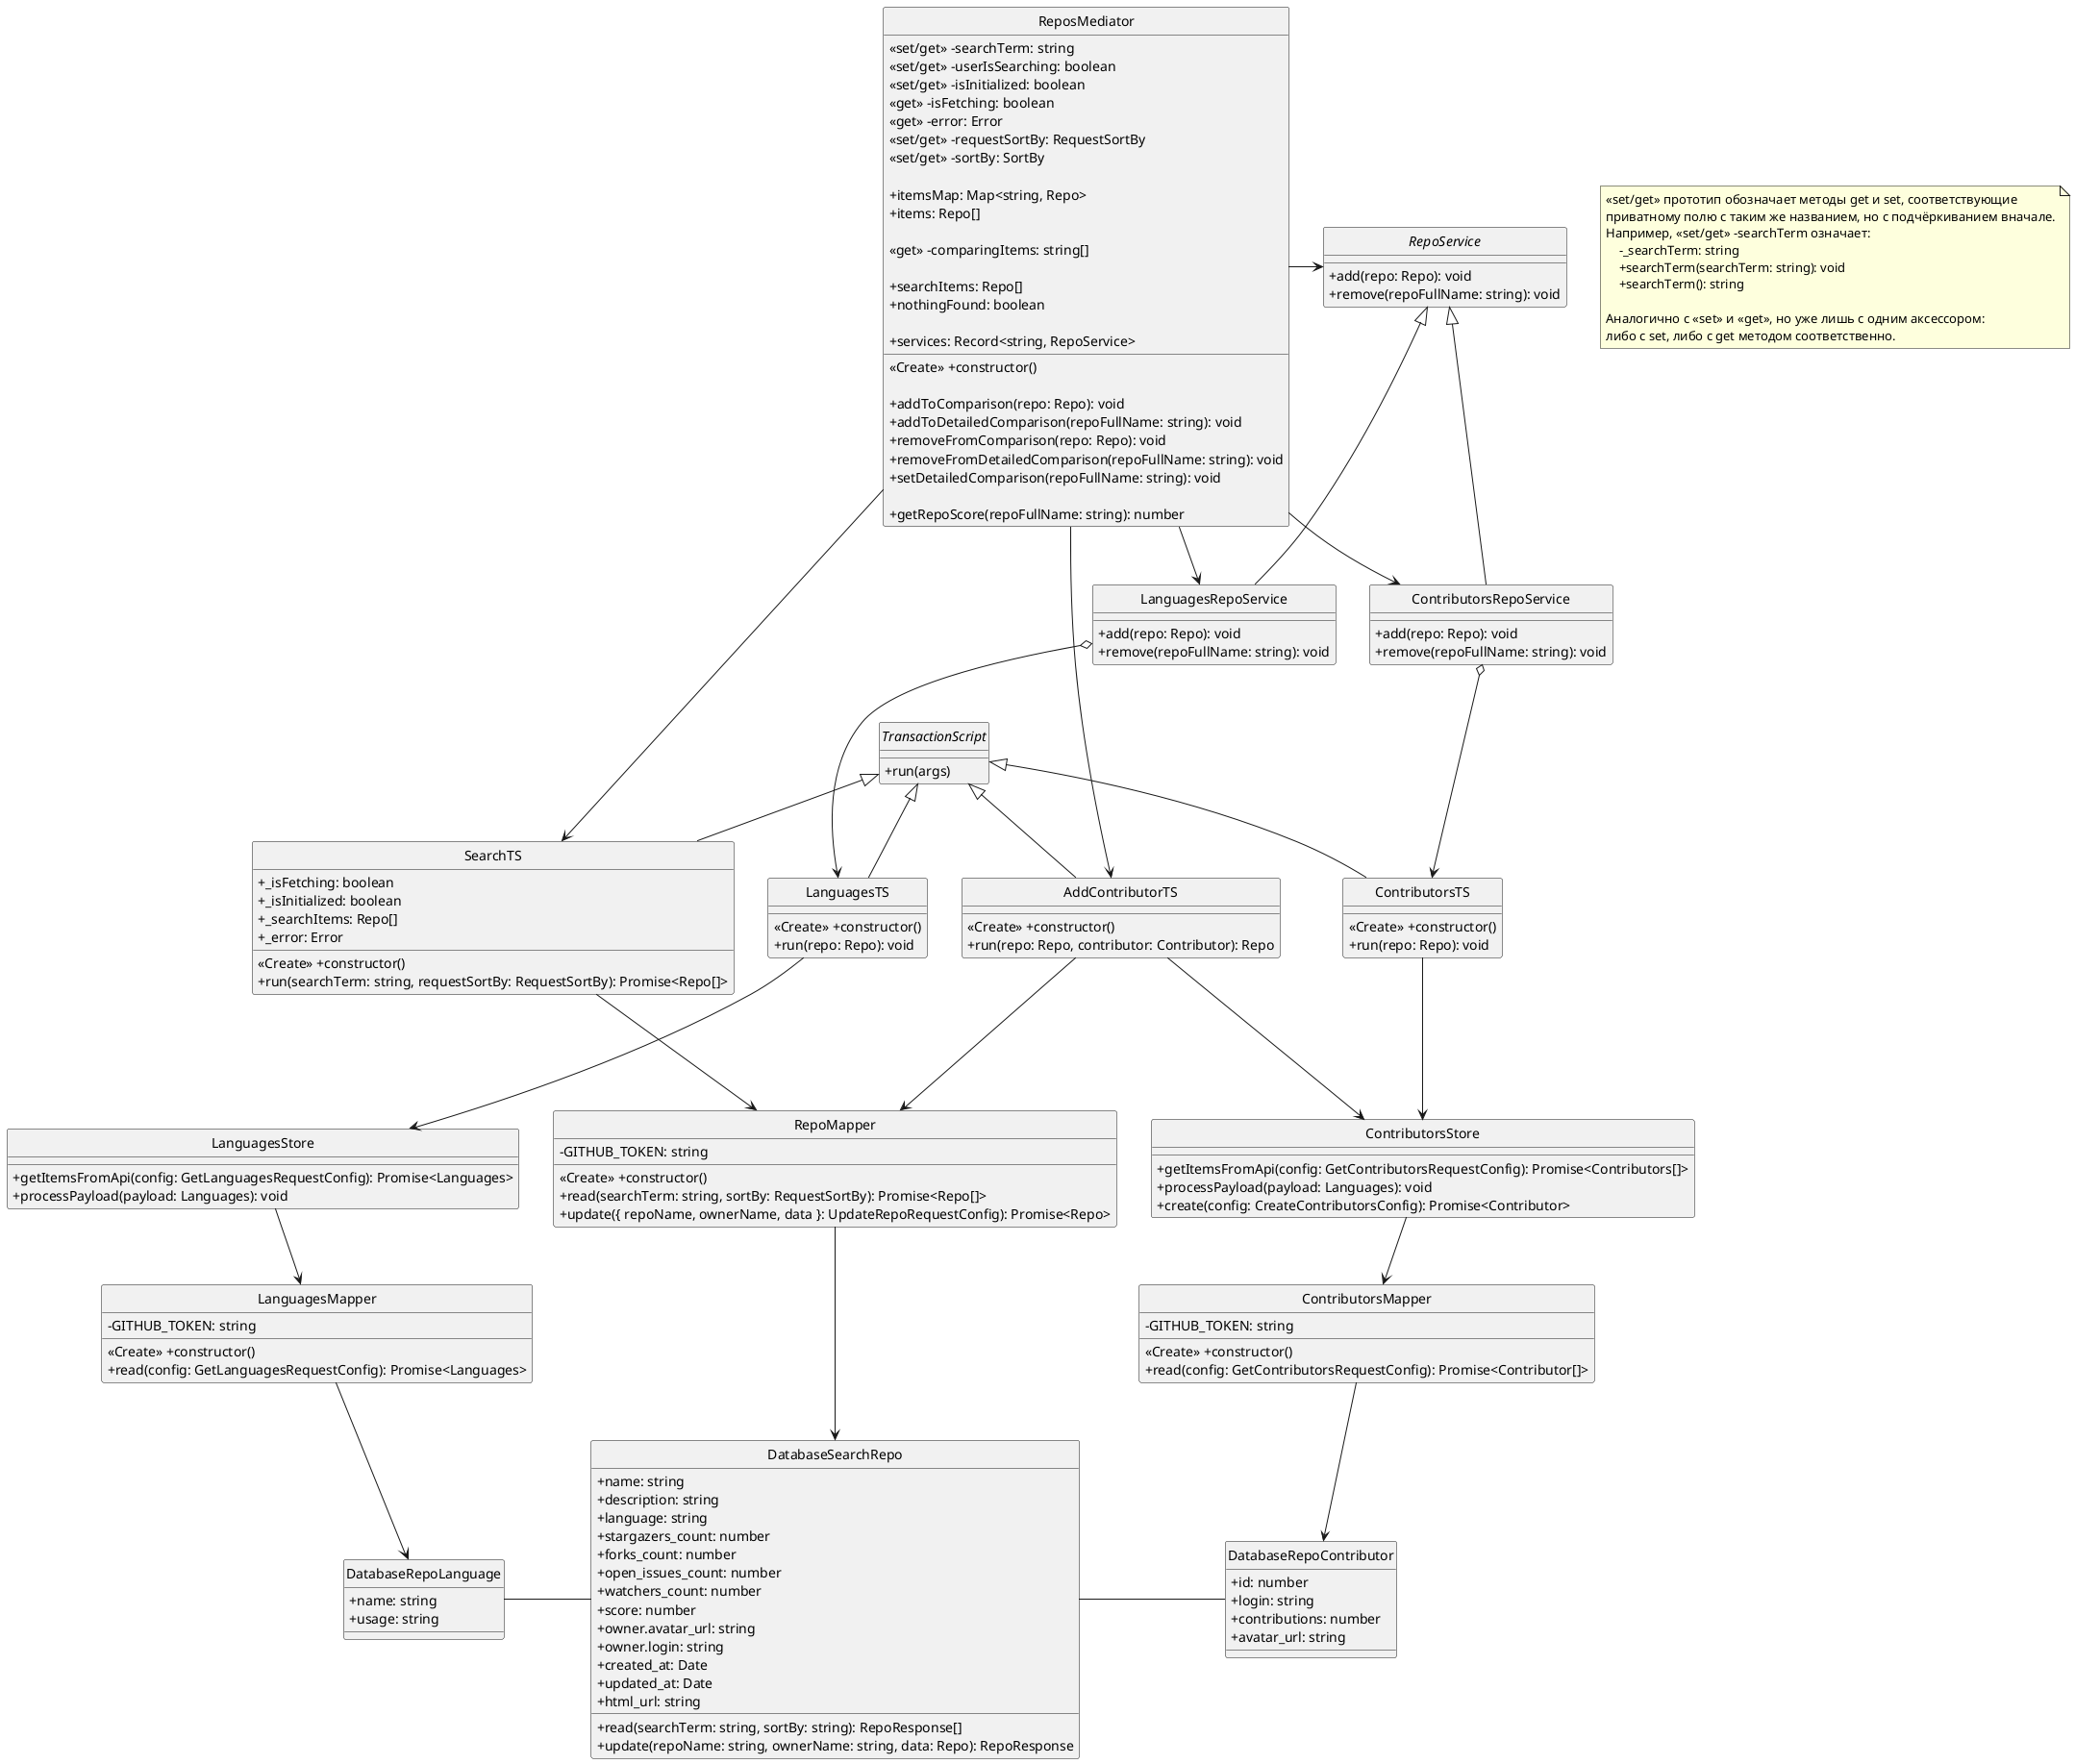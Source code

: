 @startuml
    ' Don't show icons near class names.
    hide circle
    ' Show attribute visibility as text (+, ~, #, -), not as icons.
    skinparam classAttributeIconSize 0

    class ReposMediator {
        <<set/get>> -searchTerm: string
        <<set/get>> -userIsSearching: boolean
        <<set/get>> -isInitialized: boolean
        <<get>> -isFetching: boolean
        <<get>> -error: Error
        <<set/get>> -requestSortBy: RequestSortBy
        <<set/get>> -sortBy: SortBy

        +itemsMap: Map<string, Repo>
        +items: Repo[]

        <<get>> -comparingItems: string[]

        ' searchTS
        +searchItems: Repo[]
        +nothingFound: boolean

        +services: Record<string, RepoService>
        <<Create>> +constructor()

        +addToComparison(repo: Repo): void
        +addToDetailedComparison(repoFullName: string): void
        +removeFromComparison(repo: Repo): void
        +removeFromDetailedComparison(repoFullName: string): void
        +setDetailedComparison(repoFullName: string): void

        +getRepoScore(repoFullName: string): number
    }
    note as N1
        <<set/get>> прототип обозначает методы get и set, соответствующие
        приватному полю с таким же названием, но с подчёркиванием вначале.
        Например, <<set/get>> -searchTerm означает:
            -_searchTerm: string
            +searchTerm(searchTerm: string): void
            +searchTerm(): string

        Аналогично с <<set>> и <<get>>, но уже лишь с одним аксессором:
        либо с set, либо с get методом соответственно.
    end note

    ' ReposMediator --> RepoMapper


    interface TransactionScript {
        +run(args)
    }

    interface RepoService {
        +add(repo: Repo): void
        +remove(repoFullName: string): void
    }
    ReposMediator -> RepoService

    ' class SetSearchParamTS {
    '     +defaultSearchParam: string

    '     +<<Create>> constructor(defaultSearchParam)
    '     +run(searchParam)
    ' }
    ' TransactionScript <|-- SetSearchParamTS

    ' class SetSearchResultsParamTS {
    '     +defaultSearchResultsParam: string

    '     +<<Create>> constructor(defaultSearchResultsParam)
    '     +run(searchResultsParam)
    ' }
    ' TransactionScript <|-- SetSearchResultsParamTS

    class LanguagesRepoService {
        +add(repo: Repo): void
        +remove(repoFullName: string): void
    }

    RepoService <|-- LanguagesRepoService
    ReposMediator --> LanguagesRepoService

    class SearchTS {
        +_isFetching: boolean
        +_isInitialized: boolean
        +_searchItems: Repo[]
        +_error: Error

        <<Create>> +constructor()
        +run(searchTerm: string, requestSortBy: RequestSortBy): Promise<Repo[]>
    }
    ReposMediator ----> SearchTS
    TransactionScript <|-- SearchTS

    class LanguagesTS {
        <<Create>> +constructor()
        +run(repo: Repo): void
    }
    TransactionScript <|-- LanguagesTS
    LanguagesRepoService o---> LanguagesTS

    class ContributorsRepoService {
        +add(repo: Repo): void
        +remove(repoFullName: string): void
    }
    ReposMediator --> ContributorsRepoService
    RepoService <|-- ContributorsRepoService

    class ContributorsTS {
        <<Create>> +constructor()
        +run(repo: Repo): void
    }
    TransactionScript <|-- ContributorsTS
    class AddContributorTS {
        <<Create>> +constructor()
        +run(repo: Repo, contributor: Contributor): Repo
    }
    ReposMediator ----> AddContributorTS
    TransactionScript <|-- AddContributorTS
    ContributorsRepoService o---> ContributorsTS

    class LanguagesStore {
        +getItemsFromApi(config: GetLanguagesRequestConfig): Promise<Languages>
        +processPayload(payload: Languages): void
    }
    ' Store <|-- StoreWithFetch
    ' StoreWithFetch <|- LanguagesStore
    ' StoreWithFetch <|- ContributorsStore

    LanguagesTS ---> LanguagesStore


    class ContributorsStore {
        +getItemsFromApi(config: GetContributorsRequestConfig): Promise<Contributors[]>
        +processPayload(payload: Languages): void
        +create(config: CreateContributorsConfig): Promise<Contributor>
    }

    ContributorsTS ---> ContributorsStore
    AddContributorTS ---> ContributorsStore
    AddContributorTS ---> RepoMapper

    LanguagesStore --> LanguagesMapper
    class LanguagesMapper {
        -GITHUB_TOKEN: string

        <<Create>> +constructor()
        +read(config: GetLanguagesRequestConfig): Promise<Languages>
    }

    SearchTS ---> RepoMapper
    class RepoMapper {
        -GITHUB_TOKEN: string

        <<Create>> +constructor()
        +read(searchTerm: string, sortBy: RequestSortBy): Promise<Repo[]>
        +update({ repoName, ownerName, data }: UpdateRepoRequestConfig): Promise<Repo>
    }
    RepoMapper --> DatabaseSearchRepo

    ContributorsStore --> ContributorsMapper
    class ContributorsMapper {
        -GITHUB_TOKEN: string

        <<Create>> +constructor()
        +read(config: GetContributorsRequestConfig): Promise<Contributor[]>
    }
    ContributorsMapper --> DatabaseRepoContributor

    class DatabaseRepoContributor {
        +id: number
        +login: string
        +contributions: number
        +avatar_url: string
    }
    DatabaseRepoContributor -left- DatabaseSearchRepo

    class DatabaseSearchRepo {
        +name: string
        +description: string
        +language: string
        +stargazers_count: number
        +forks_count: number
        +open_issues_count: number
        +watchers_count: number
        +score: number
        +owner.avatar_url: string
        +owner.login: string
        +created_at: Date
        +updated_at: Date
        +html_url: string

        +read(searchTerm: string, sortBy: string): RepoResponse[]
        +update(repoName: string, ownerName: string, data: Repo): RepoResponse
    }

    LanguagesMapper --> DatabaseRepoLanguage
    DatabaseRepoLanguage - DatabaseSearchRepo

    class DatabaseRepoLanguage {
        +name: string
        +usage: string
    }

@enduml

